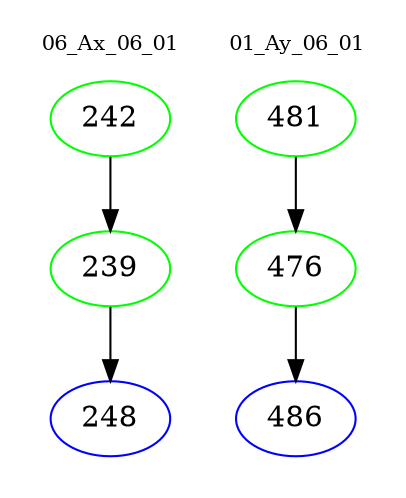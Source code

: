 digraph{
subgraph cluster_0 {
color = white
label = "06_Ax_06_01";
fontsize=10;
T0_242 [label="242", color="green"]
T0_242 -> T0_239 [color="black"]
T0_239 [label="239", color="green"]
T0_239 -> T0_248 [color="black"]
T0_248 [label="248", color="blue"]
}
subgraph cluster_1 {
color = white
label = "01_Ay_06_01";
fontsize=10;
T1_481 [label="481", color="green"]
T1_481 -> T1_476 [color="black"]
T1_476 [label="476", color="green"]
T1_476 -> T1_486 [color="black"]
T1_486 [label="486", color="blue"]
}
}
